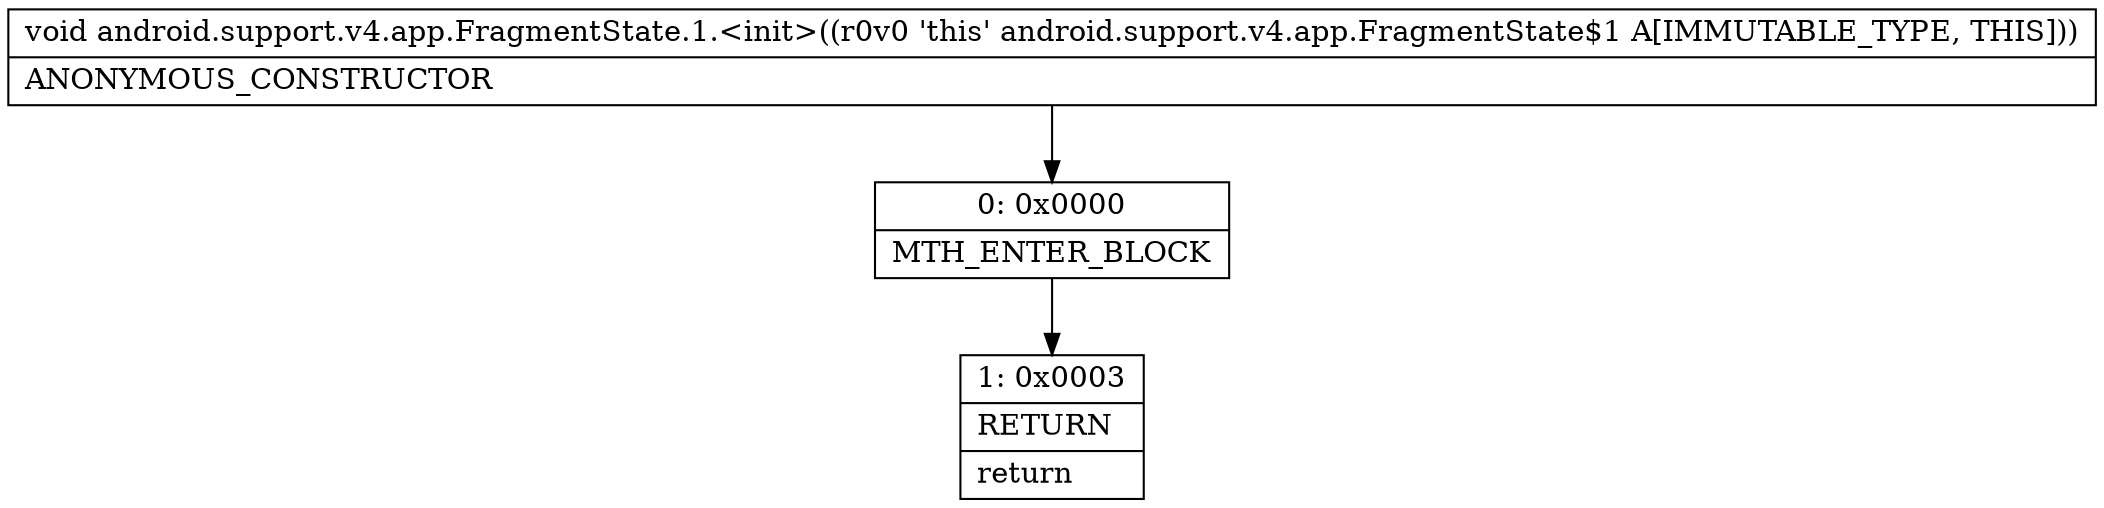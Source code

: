 digraph "CFG forandroid.support.v4.app.FragmentState.1.\<init\>()V" {
Node_0 [shape=record,label="{0\:\ 0x0000|MTH_ENTER_BLOCK\l}"];
Node_1 [shape=record,label="{1\:\ 0x0003|RETURN\l|return\l}"];
MethodNode[shape=record,label="{void android.support.v4.app.FragmentState.1.\<init\>((r0v0 'this' android.support.v4.app.FragmentState$1 A[IMMUTABLE_TYPE, THIS]))  | ANONYMOUS_CONSTRUCTOR\l}"];
MethodNode -> Node_0;
Node_0 -> Node_1;
}

